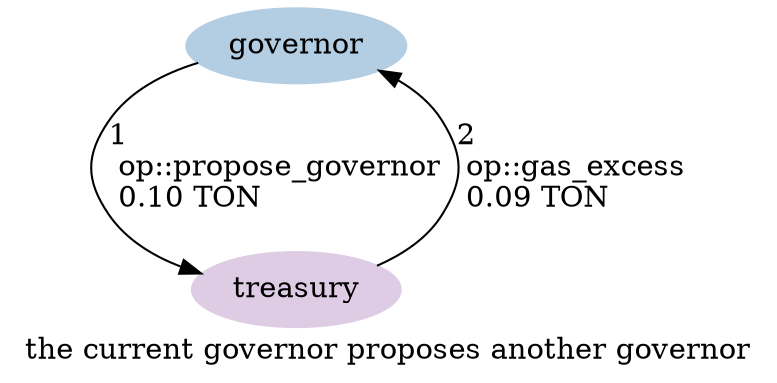digraph {
    label="the current governor proposes another governor"
    node [ colorscheme=pastel19 style=filled ]

    /* Entities */
    governor [ color=2 ]
    treasury [ color=4 ]

    /* Relationships */
    governor -> treasury [ label="1\l op::propose_governor\l 0.10 TON\l" ]
    treasury -> governor [ label="2\l op::gas_excess\l 0.09 TON\l" ]

    /* Ranks */
    { rank=min governor }
    { rank=max treasury }
}
